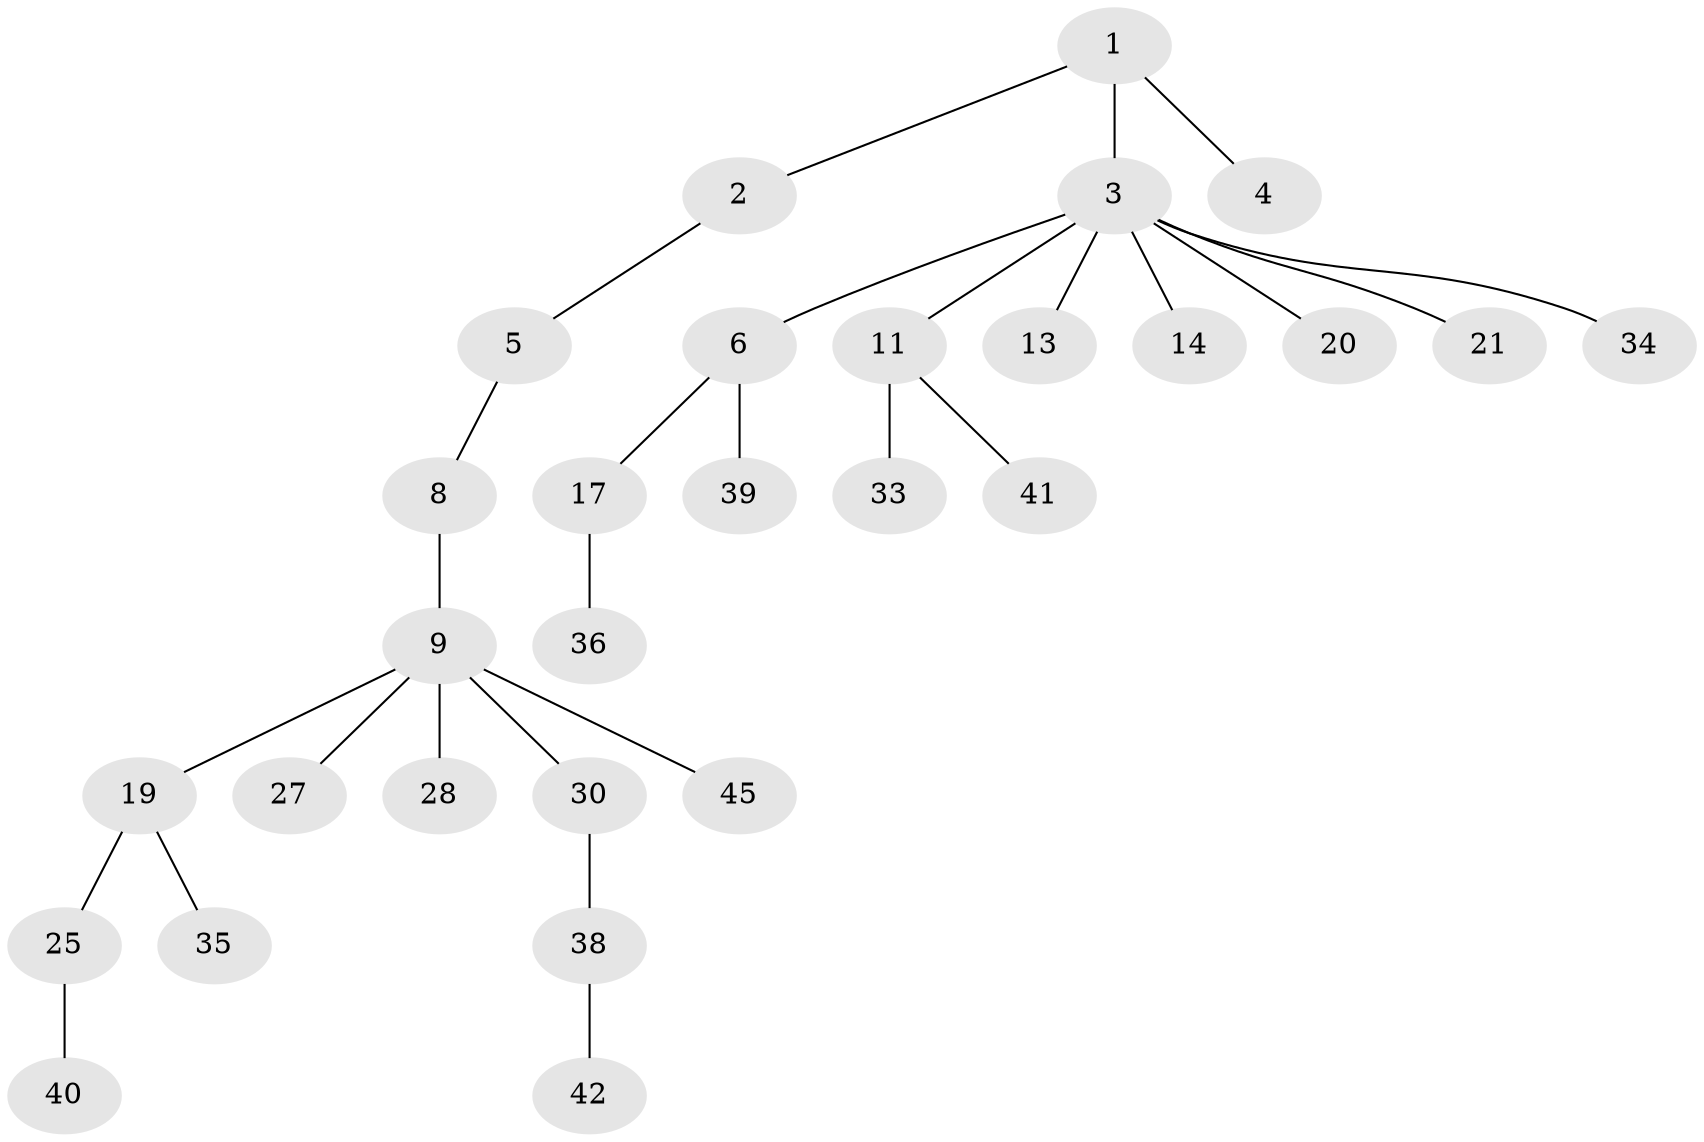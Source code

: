 // original degree distribution, {4: 0.08620689655172414, 2: 0.20689655172413793, 1: 0.5172413793103449, 3: 0.13793103448275862, 5: 0.034482758620689655, 6: 0.017241379310344827}
// Generated by graph-tools (version 1.1) at 2025/19/03/04/25 18:19:11]
// undirected, 29 vertices, 28 edges
graph export_dot {
graph [start="1"]
  node [color=gray90,style=filled];
  1 [super="+56"];
  2;
  3 [super="+7"];
  4;
  5;
  6;
  8 [super="+16"];
  9 [super="+57+15+12"];
  11 [super="+23+46"];
  13 [super="+58"];
  14 [super="+48"];
  17;
  19 [super="+24"];
  20;
  21 [super="+22"];
  25 [super="+54+29"];
  27 [super="+37"];
  28;
  30 [super="+32"];
  33;
  34;
  35;
  36;
  38 [super="+44"];
  39;
  40;
  41;
  42 [super="+53"];
  45 [super="+51"];
  1 -- 2;
  1 -- 3;
  1 -- 4;
  2 -- 5;
  3 -- 6;
  3 -- 20;
  3 -- 34;
  3 -- 21;
  3 -- 11;
  3 -- 13;
  3 -- 14;
  5 -- 8;
  6 -- 17;
  6 -- 39;
  8 -- 9;
  9 -- 28;
  9 -- 45;
  9 -- 30;
  9 -- 19;
  9 -- 27;
  11 -- 33;
  11 -- 41;
  17 -- 36;
  19 -- 25;
  19 -- 35;
  25 -- 40;
  30 -- 38;
  38 -- 42;
}
